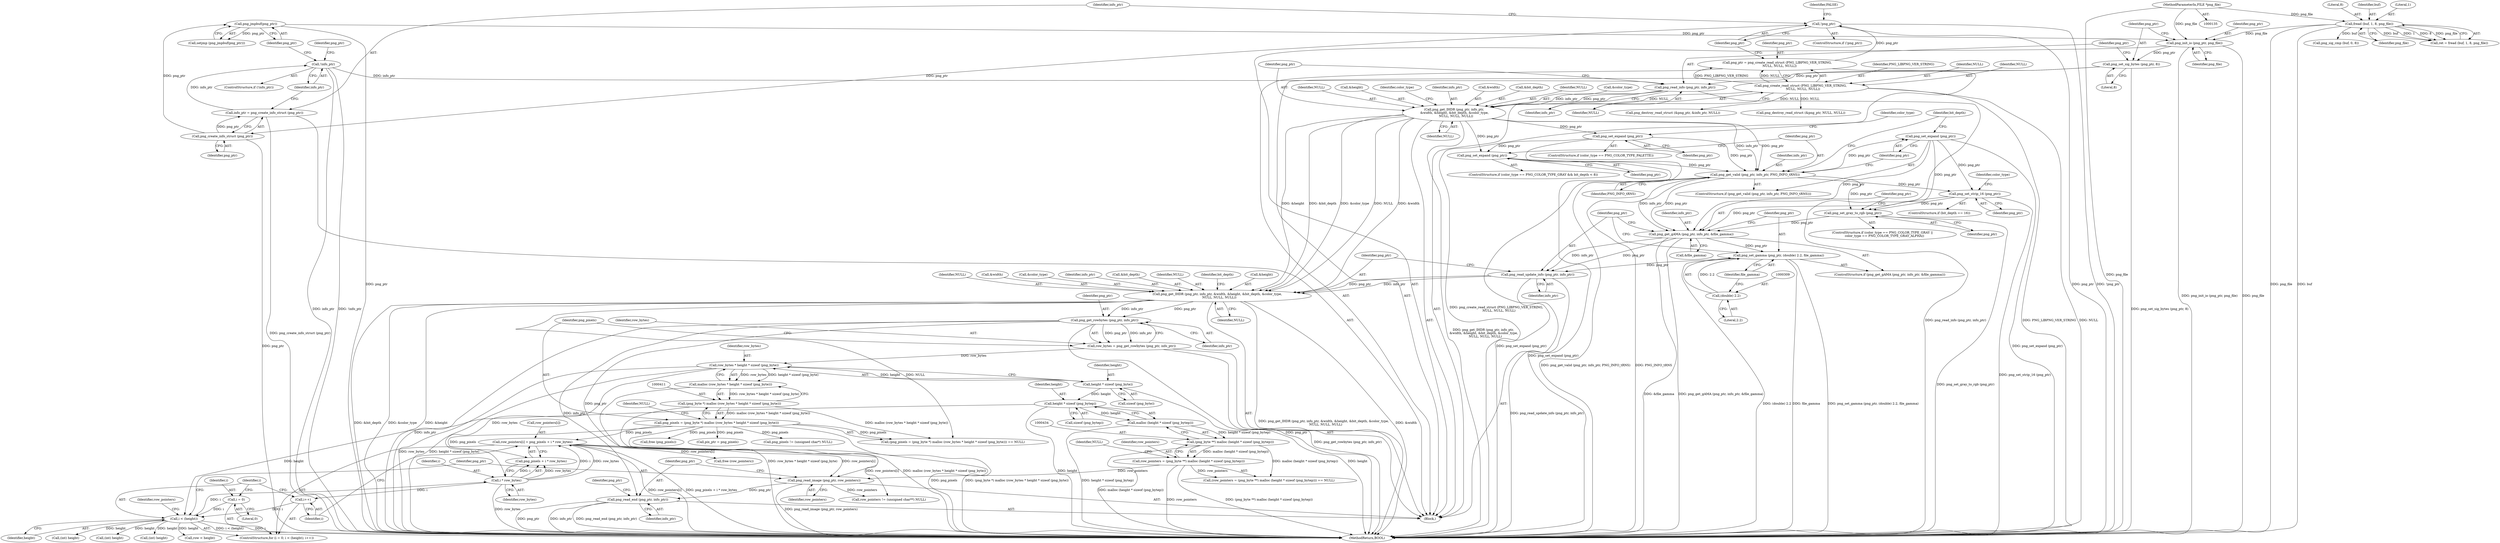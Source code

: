 digraph "1_Android_9d4853418ab2f754c2b63e091c29c5529b8b86ca_157@pointer" {
"1000476" [label="(Call,png_read_end (png_ptr, info_ptr))"];
"1000473" [label="(Call,png_read_image (png_ptr, row_pointers))"];
"1000403" [label="(Call,png_get_rowbytes (png_ptr, info_ptr))"];
"1000315" [label="(Call,png_get_IHDR (png_ptr, info_ptr, &width, &height, &bit_depth, &color_type,\n    NULL, NULL, NULL))"];
"1000312" [label="(Call,png_read_update_info (png_ptr, info_ptr))"];
"1000306" [label="(Call,png_set_gamma (png_ptr, (double) 2.2, file_gamma))"];
"1000301" [label="(Call,png_get_gAMA (png_ptr, info_ptr, &file_gamma))"];
"1000298" [label="(Call,png_set_gray_to_rgb (png_ptr))"];
"1000288" [label="(Call,png_set_strip_16 (png_ptr))"];
"1000282" [label="(Call,png_set_expand (png_ptr))"];
"1000278" [label="(Call,png_get_valid (png_ptr, info_ptr, PNG_INFO_tRNS))"];
"1000247" [label="(Call,png_get_IHDR (png_ptr, info_ptr,\n &width, &height, &bit_depth, &color_type,\n    NULL, NULL, NULL))"];
"1000244" [label="(Call,png_read_info (png_ptr, info_ptr))"];
"1000241" [label="(Call,png_set_sig_bytes (png_ptr, 8))"];
"1000238" [label="(Call,png_init_io (png_ptr, png_file))"];
"1000227" [label="(Call,png_jmpbuf(png_ptr))"];
"1000212" [label="(Call,png_create_info_struct (png_ptr))"];
"1000206" [label="(Call,!png_ptr)"];
"1000198" [label="(Call,png_ptr = png_create_read_struct (PNG_LIBPNG_VER_STRING,\n     NULL, NULL, NULL))"];
"1000200" [label="(Call,png_create_read_struct (PNG_LIBPNG_VER_STRING,\n     NULL, NULL, NULL))"];
"1000177" [label="(Call,fread (buf, 1, 8, png_file))"];
"1000136" [label="(MethodParameterIn,FILE *png_file)"];
"1000215" [label="(Call,!info_ptr)"];
"1000210" [label="(Call,info_ptr = png_create_info_struct (png_ptr))"];
"1000265" [label="(Call,png_set_expand (png_ptr))"];
"1000275" [label="(Call,png_set_expand (png_ptr))"];
"1000308" [label="(Call,(double) 2.2)"];
"1000464" [label="(Call,row_pointers[i] = png_pixels + i * row_bytes)"];
"1000408" [label="(Call,png_pixels = (png_byte *) malloc (row_bytes * height * sizeof (png_byte)))"];
"1000410" [label="(Call,(png_byte *) malloc (row_bytes * height * sizeof (png_byte)))"];
"1000412" [label="(Call,malloc (row_bytes * height * sizeof (png_byte)))"];
"1000413" [label="(Call,row_bytes * height * sizeof (png_byte))"];
"1000401" [label="(Call,row_bytes = png_get_rowbytes (png_ptr, info_ptr))"];
"1000415" [label="(Call,height * sizeof (png_byte))"];
"1000470" [label="(Call,i * row_bytes)"];
"1000459" [label="(Call,i < (height))"];
"1000456" [label="(Call,i = 0)"];
"1000462" [label="(Call,i++)"];
"1000436" [label="(Call,height * sizeof (png_bytep))"];
"1000431" [label="(Call,row_pointers = (png_byte **) malloc (height * sizeof (png_bytep)))"];
"1000433" [label="(Call,(png_byte **) malloc (height * sizeof (png_bytep)))"];
"1000435" [label="(Call,malloc (height * sizeof (png_bytep)))"];
"1000263" [label="(Identifier,color_type)"];
"1000249" [label="(Identifier,info_ptr)"];
"1000461" [label="(Identifier,height)"];
"1000245" [label="(Identifier,png_ptr)"];
"1000478" [label="(Identifier,info_ptr)"];
"1000320" [label="(Call,&height)"];
"1000250" [label="(Call,&width)"];
"1000303" [label="(Identifier,info_ptr)"];
"1000213" [label="(Identifier,png_ptr)"];
"1000280" [label="(Identifier,info_ptr)"];
"1000448" [label="(Call,free (png_pixels))"];
"1000199" [label="(Identifier,png_ptr)"];
"1000266" [label="(Identifier,png_ptr)"];
"1000179" [label="(Literal,1)"];
"1000435" [label="(Call,malloc (height * sizeof (png_bytep)))"];
"1000437" [label="(Identifier,height)"];
"1000473" [label="(Call,png_read_image (png_ptr, row_pointers))"];
"1000275" [label="(Call,png_set_expand (png_ptr))"];
"1000281" [label="(Identifier,PNG_INFO_tRNS)"];
"1000407" [label="(Call,(png_pixels = (png_byte *) malloc (row_bytes * height * sizeof (png_byte))) == NULL)"];
"1000254" [label="(Call,&bit_depth)"];
"1000304" [label="(Call,&file_gamma)"];
"1000471" [label="(Identifier,i)"];
"1000440" [label="(Identifier,NULL)"];
"1000282" [label="(Call,png_set_expand (png_ptr))"];
"1000312" [label="(Call,png_read_update_info (png_ptr, info_ptr))"];
"1000239" [label="(Identifier,png_ptr)"];
"1000230" [label="(Call,png_destroy_read_struct (&png_ptr, &info_ptr, NULL))"];
"1000410" [label="(Call,(png_byte *) malloc (row_bytes * height * sizeof (png_byte)))"];
"1000419" [label="(Identifier,NULL)"];
"1000270" [label="(Identifier,color_type)"];
"1000278" [label="(Call,png_get_valid (png_ptr, info_ptr, PNG_INFO_tRNS))"];
"1000582" [label="(Call,(int) height)"];
"1000327" [label="(Identifier,NULL)"];
"1000463" [label="(Identifier,i)"];
"1000438" [label="(Call,sizeof (png_bytep))"];
"1000212" [label="(Call,png_create_info_struct (png_ptr))"];
"1000436" [label="(Call,height * sizeof (png_bytep))"];
"1000228" [label="(Identifier,png_ptr)"];
"1000306" [label="(Call,png_set_gamma (png_ptr, (double) 2.2, file_gamma))"];
"1000293" [label="(Identifier,color_type)"];
"1000300" [label="(ControlStructure,if (png_get_gAMA (png_ptr, info_ptr, &file_gamma)))"];
"1000595" [label="(Call,pix_ptr = png_pixels)"];
"1000430" [label="(Call,(row_pointers = (png_byte **) malloc (height * sizeof (png_bytep))) == NULL)"];
"1000288" [label="(Call,png_set_strip_16 (png_ptr))"];
"1000261" [label="(ControlStructure,if (color_type == PNG_COLOR_TYPE_PALETTE))"];
"1000243" [label="(Literal,8)"];
"1000475" [label="(Identifier,row_pointers)"];
"1000177" [label="(Call,fread (buf, 1, 8, png_file))"];
"1000328" [label="(Identifier,NULL)"];
"1000277" [label="(ControlStructure,if (png_get_valid (png_ptr, info_ptr, PNG_INFO_tRNS)))"];
"1000286" [label="(Identifier,bit_depth)"];
"1000211" [label="(Identifier,info_ptr)"];
"1000203" [label="(Identifier,NULL)"];
"1000283" [label="(Identifier,png_ptr)"];
"1000456" [label="(Call,i = 0)"];
"1000299" [label="(Identifier,png_ptr)"];
"1000464" [label="(Call,row_pointers[i] = png_pixels + i * row_bytes)"];
"1000290" [label="(ControlStructure,if (color_type == PNG_COLOR_TYPE_GRAY ||\n    color_type == PNG_COLOR_TYPE_GRAY_ALPHA))"];
"1000205" [label="(ControlStructure,if (!png_ptr))"];
"1000468" [label="(Call,png_pixels + i * row_bytes)"];
"1000318" [label="(Call,&width)"];
"1000412" [label="(Call,malloc (row_bytes * height * sizeof (png_byte)))"];
"1000417" [label="(Call,sizeof (png_byte))"];
"1000260" [label="(Identifier,NULL)"];
"1000432" [label="(Identifier,row_pointers)"];
"1000307" [label="(Identifier,png_ptr)"];
"1000190" [label="(Call,png_sig_cmp (buf, 0, 8))"];
"1000141" [label="(Block,)"];
"1000284" [label="(ControlStructure,if (bit_depth == 16))"];
"1000313" [label="(Identifier,png_ptr)"];
"1000259" [label="(Identifier,NULL)"];
"1000244" [label="(Call,png_read_info (png_ptr, info_ptr))"];
"1000207" [label="(Identifier,png_ptr)"];
"1000267" [label="(ControlStructure,if (color_type == PNG_COLOR_TYPE_GRAY && bit_depth < 8))"];
"1000298" [label="(Call,png_set_gray_to_rgb (png_ptr))"];
"1000474" [label="(Identifier,png_ptr)"];
"1000240" [label="(Identifier,png_file)"];
"1000324" [label="(Call,&color_type)"];
"1000403" [label="(Call,png_get_rowbytes (png_ptr, info_ptr))"];
"1000401" [label="(Call,row_bytes = png_get_rowbytes (png_ptr, info_ptr))"];
"1000470" [label="(Call,i * row_bytes)"];
"1000457" [label="(Identifier,i)"];
"1000302" [label="(Identifier,png_ptr)"];
"1000311" [label="(Identifier,file_gamma)"];
"1000215" [label="(Call,!info_ptr)"];
"1000481" [label="(Identifier,png_ptr)"];
"1000201" [label="(Identifier,PNG_LIBPNG_VER_STRING)"];
"1000315" [label="(Call,png_get_IHDR (png_ptr, info_ptr, &width, &height, &bit_depth, &color_type,\n    NULL, NULL, NULL))"];
"1000279" [label="(Identifier,png_ptr)"];
"1000317" [label="(Identifier,info_ptr)"];
"1000413" [label="(Call,row_bytes * height * sizeof (png_byte))"];
"1000247" [label="(Call,png_get_IHDR (png_ptr, info_ptr,\n &width, &height, &bit_depth, &color_type,\n    NULL, NULL, NULL))"];
"1000256" [label="(Call,&color_type)"];
"1000136" [label="(MethodParameterIn,FILE *png_file)"];
"1000209" [label="(Identifier,FALSE)"];
"1000458" [label="(Literal,0)"];
"1000200" [label="(Call,png_create_read_struct (PNG_LIBPNG_VER_STRING,\n     NULL, NULL, NULL))"];
"1000314" [label="(Identifier,info_ptr)"];
"1000181" [label="(Identifier,png_file)"];
"1000545" [label="(Call,(int) height)"];
"1000472" [label="(Identifier,row_bytes)"];
"1000322" [label="(Call,&bit_depth)"];
"1000206" [label="(Call,!png_ptr)"];
"1000310" [label="(Literal,2.2)"];
"1000477" [label="(Identifier,png_ptr)"];
"1000466" [label="(Identifier,row_pointers)"];
"1000775" [label="(MethodReturn,BOOL)"];
"1000220" [label="(Identifier,png_ptr)"];
"1000218" [label="(Call,png_destroy_read_struct (&png_ptr, NULL, NULL))"];
"1000758" [label="(Call,row_pointers != (unsigned char**) NULL)"];
"1000180" [label="(Literal,8)"];
"1000431" [label="(Call,row_pointers = (png_byte **) malloc (height * sizeof (png_bytep)))"];
"1000409" [label="(Identifier,png_pixels)"];
"1000509" [label="(Call,(int) height)"];
"1000460" [label="(Identifier,i)"];
"1000476" [label="(Call,png_read_end (png_ptr, info_ptr))"];
"1000202" [label="(Identifier,NULL)"];
"1000248" [label="(Identifier,png_ptr)"];
"1000766" [label="(Call,png_pixels != (unsigned char*) NULL)"];
"1000246" [label="(Identifier,info_ptr)"];
"1000198" [label="(Call,png_ptr = png_create_read_struct (PNG_LIBPNG_VER_STRING,\n     NULL, NULL, NULL))"];
"1000459" [label="(Call,i < (height))"];
"1000326" [label="(Identifier,NULL)"];
"1000331" [label="(Identifier,bit_depth)"];
"1000265" [label="(Call,png_set_expand (png_ptr))"];
"1000175" [label="(Call,ret = fread (buf, 1, 8, png_file))"];
"1000433" [label="(Call,(png_byte **) malloc (height * sizeof (png_bytep)))"];
"1000415" [label="(Call,height * sizeof (png_byte))"];
"1000416" [label="(Identifier,height)"];
"1000465" [label="(Call,row_pointers[i])"];
"1000204" [label="(Identifier,NULL)"];
"1000214" [label="(ControlStructure,if (!info_ptr))"];
"1000216" [label="(Identifier,info_ptr)"];
"1000402" [label="(Identifier,row_bytes)"];
"1000242" [label="(Identifier,png_ptr)"];
"1000602" [label="(Call,row < height)"];
"1000210" [label="(Call,info_ptr = png_create_info_struct (png_ptr))"];
"1000763" [label="(Call,free (row_pointers))"];
"1000258" [label="(Identifier,NULL)"];
"1000289" [label="(Identifier,png_ptr)"];
"1000404" [label="(Identifier,png_ptr)"];
"1000178" [label="(Identifier,buf)"];
"1000462" [label="(Call,i++)"];
"1000301" [label="(Call,png_get_gAMA (png_ptr, info_ptr, &file_gamma))"];
"1000241" [label="(Call,png_set_sig_bytes (png_ptr, 8))"];
"1000238" [label="(Call,png_init_io (png_ptr, png_file))"];
"1000308" [label="(Call,(double) 2.2)"];
"1000227" [label="(Call,png_jmpbuf(png_ptr))"];
"1000408" [label="(Call,png_pixels = (png_byte *) malloc (row_bytes * height * sizeof (png_byte)))"];
"1000316" [label="(Identifier,png_ptr)"];
"1000414" [label="(Identifier,row_bytes)"];
"1000252" [label="(Call,&height)"];
"1000276" [label="(Identifier,png_ptr)"];
"1000226" [label="(Call,setjmp (png_jmpbuf(png_ptr)))"];
"1000455" [label="(ControlStructure,for (i = 0; i < (height); i++))"];
"1000405" [label="(Identifier,info_ptr)"];
"1000476" -> "1000141"  [label="AST: "];
"1000476" -> "1000478"  [label="CFG: "];
"1000477" -> "1000476"  [label="AST: "];
"1000478" -> "1000476"  [label="AST: "];
"1000481" -> "1000476"  [label="CFG: "];
"1000476" -> "1000775"  [label="DDG: png_read_end (png_ptr, info_ptr)"];
"1000476" -> "1000775"  [label="DDG: png_ptr"];
"1000476" -> "1000775"  [label="DDG: info_ptr"];
"1000473" -> "1000476"  [label="DDG: png_ptr"];
"1000403" -> "1000476"  [label="DDG: info_ptr"];
"1000473" -> "1000141"  [label="AST: "];
"1000473" -> "1000475"  [label="CFG: "];
"1000474" -> "1000473"  [label="AST: "];
"1000475" -> "1000473"  [label="AST: "];
"1000477" -> "1000473"  [label="CFG: "];
"1000473" -> "1000775"  [label="DDG: png_read_image (png_ptr, row_pointers)"];
"1000403" -> "1000473"  [label="DDG: png_ptr"];
"1000464" -> "1000473"  [label="DDG: row_pointers[i]"];
"1000431" -> "1000473"  [label="DDG: row_pointers"];
"1000473" -> "1000758"  [label="DDG: row_pointers"];
"1000403" -> "1000401"  [label="AST: "];
"1000403" -> "1000405"  [label="CFG: "];
"1000404" -> "1000403"  [label="AST: "];
"1000405" -> "1000403"  [label="AST: "];
"1000401" -> "1000403"  [label="CFG: "];
"1000403" -> "1000775"  [label="DDG: info_ptr"];
"1000403" -> "1000775"  [label="DDG: png_ptr"];
"1000403" -> "1000401"  [label="DDG: png_ptr"];
"1000403" -> "1000401"  [label="DDG: info_ptr"];
"1000315" -> "1000403"  [label="DDG: png_ptr"];
"1000315" -> "1000403"  [label="DDG: info_ptr"];
"1000315" -> "1000141"  [label="AST: "];
"1000315" -> "1000328"  [label="CFG: "];
"1000316" -> "1000315"  [label="AST: "];
"1000317" -> "1000315"  [label="AST: "];
"1000318" -> "1000315"  [label="AST: "];
"1000320" -> "1000315"  [label="AST: "];
"1000322" -> "1000315"  [label="AST: "];
"1000324" -> "1000315"  [label="AST: "];
"1000326" -> "1000315"  [label="AST: "];
"1000327" -> "1000315"  [label="AST: "];
"1000328" -> "1000315"  [label="AST: "];
"1000331" -> "1000315"  [label="CFG: "];
"1000315" -> "1000775"  [label="DDG: png_get_IHDR (png_ptr, info_ptr, &width, &height, &bit_depth, &color_type,\n    NULL, NULL, NULL)"];
"1000315" -> "1000775"  [label="DDG: &width"];
"1000315" -> "1000775"  [label="DDG: &color_type"];
"1000315" -> "1000775"  [label="DDG: &bit_depth"];
"1000315" -> "1000775"  [label="DDG: &height"];
"1000312" -> "1000315"  [label="DDG: png_ptr"];
"1000312" -> "1000315"  [label="DDG: info_ptr"];
"1000247" -> "1000315"  [label="DDG: &width"];
"1000247" -> "1000315"  [label="DDG: &height"];
"1000247" -> "1000315"  [label="DDG: &bit_depth"];
"1000247" -> "1000315"  [label="DDG: &color_type"];
"1000247" -> "1000315"  [label="DDG: NULL"];
"1000315" -> "1000407"  [label="DDG: NULL"];
"1000312" -> "1000141"  [label="AST: "];
"1000312" -> "1000314"  [label="CFG: "];
"1000313" -> "1000312"  [label="AST: "];
"1000314" -> "1000312"  [label="AST: "];
"1000316" -> "1000312"  [label="CFG: "];
"1000312" -> "1000775"  [label="DDG: png_read_update_info (png_ptr, info_ptr)"];
"1000306" -> "1000312"  [label="DDG: png_ptr"];
"1000301" -> "1000312"  [label="DDG: png_ptr"];
"1000301" -> "1000312"  [label="DDG: info_ptr"];
"1000306" -> "1000300"  [label="AST: "];
"1000306" -> "1000311"  [label="CFG: "];
"1000307" -> "1000306"  [label="AST: "];
"1000308" -> "1000306"  [label="AST: "];
"1000311" -> "1000306"  [label="AST: "];
"1000313" -> "1000306"  [label="CFG: "];
"1000306" -> "1000775"  [label="DDG: file_gamma"];
"1000306" -> "1000775"  [label="DDG: png_set_gamma (png_ptr, (double) 2.2, file_gamma)"];
"1000306" -> "1000775"  [label="DDG: (double) 2.2"];
"1000301" -> "1000306"  [label="DDG: png_ptr"];
"1000308" -> "1000306"  [label="DDG: 2.2"];
"1000301" -> "1000300"  [label="AST: "];
"1000301" -> "1000304"  [label="CFG: "];
"1000302" -> "1000301"  [label="AST: "];
"1000303" -> "1000301"  [label="AST: "];
"1000304" -> "1000301"  [label="AST: "];
"1000307" -> "1000301"  [label="CFG: "];
"1000313" -> "1000301"  [label="CFG: "];
"1000301" -> "1000775"  [label="DDG: &file_gamma"];
"1000301" -> "1000775"  [label="DDG: png_get_gAMA (png_ptr, info_ptr, &file_gamma)"];
"1000298" -> "1000301"  [label="DDG: png_ptr"];
"1000288" -> "1000301"  [label="DDG: png_ptr"];
"1000282" -> "1000301"  [label="DDG: png_ptr"];
"1000278" -> "1000301"  [label="DDG: png_ptr"];
"1000278" -> "1000301"  [label="DDG: info_ptr"];
"1000298" -> "1000290"  [label="AST: "];
"1000298" -> "1000299"  [label="CFG: "];
"1000299" -> "1000298"  [label="AST: "];
"1000302" -> "1000298"  [label="CFG: "];
"1000298" -> "1000775"  [label="DDG: png_set_gray_to_rgb (png_ptr)"];
"1000288" -> "1000298"  [label="DDG: png_ptr"];
"1000282" -> "1000298"  [label="DDG: png_ptr"];
"1000278" -> "1000298"  [label="DDG: png_ptr"];
"1000288" -> "1000284"  [label="AST: "];
"1000288" -> "1000289"  [label="CFG: "];
"1000289" -> "1000288"  [label="AST: "];
"1000293" -> "1000288"  [label="CFG: "];
"1000288" -> "1000775"  [label="DDG: png_set_strip_16 (png_ptr)"];
"1000282" -> "1000288"  [label="DDG: png_ptr"];
"1000278" -> "1000288"  [label="DDG: png_ptr"];
"1000282" -> "1000277"  [label="AST: "];
"1000282" -> "1000283"  [label="CFG: "];
"1000283" -> "1000282"  [label="AST: "];
"1000286" -> "1000282"  [label="CFG: "];
"1000282" -> "1000775"  [label="DDG: png_set_expand (png_ptr)"];
"1000278" -> "1000282"  [label="DDG: png_ptr"];
"1000278" -> "1000277"  [label="AST: "];
"1000278" -> "1000281"  [label="CFG: "];
"1000279" -> "1000278"  [label="AST: "];
"1000280" -> "1000278"  [label="AST: "];
"1000281" -> "1000278"  [label="AST: "];
"1000283" -> "1000278"  [label="CFG: "];
"1000286" -> "1000278"  [label="CFG: "];
"1000278" -> "1000775"  [label="DDG: png_get_valid (png_ptr, info_ptr, PNG_INFO_tRNS)"];
"1000278" -> "1000775"  [label="DDG: PNG_INFO_tRNS"];
"1000247" -> "1000278"  [label="DDG: png_ptr"];
"1000247" -> "1000278"  [label="DDG: info_ptr"];
"1000265" -> "1000278"  [label="DDG: png_ptr"];
"1000275" -> "1000278"  [label="DDG: png_ptr"];
"1000247" -> "1000141"  [label="AST: "];
"1000247" -> "1000260"  [label="CFG: "];
"1000248" -> "1000247"  [label="AST: "];
"1000249" -> "1000247"  [label="AST: "];
"1000250" -> "1000247"  [label="AST: "];
"1000252" -> "1000247"  [label="AST: "];
"1000254" -> "1000247"  [label="AST: "];
"1000256" -> "1000247"  [label="AST: "];
"1000258" -> "1000247"  [label="AST: "];
"1000259" -> "1000247"  [label="AST: "];
"1000260" -> "1000247"  [label="AST: "];
"1000263" -> "1000247"  [label="CFG: "];
"1000247" -> "1000775"  [label="DDG: png_get_IHDR (png_ptr, info_ptr,\n &width, &height, &bit_depth, &color_type,\n    NULL, NULL, NULL)"];
"1000244" -> "1000247"  [label="DDG: png_ptr"];
"1000244" -> "1000247"  [label="DDG: info_ptr"];
"1000200" -> "1000247"  [label="DDG: NULL"];
"1000247" -> "1000265"  [label="DDG: png_ptr"];
"1000247" -> "1000275"  [label="DDG: png_ptr"];
"1000244" -> "1000141"  [label="AST: "];
"1000244" -> "1000246"  [label="CFG: "];
"1000245" -> "1000244"  [label="AST: "];
"1000246" -> "1000244"  [label="AST: "];
"1000248" -> "1000244"  [label="CFG: "];
"1000244" -> "1000775"  [label="DDG: png_read_info (png_ptr, info_ptr)"];
"1000241" -> "1000244"  [label="DDG: png_ptr"];
"1000215" -> "1000244"  [label="DDG: info_ptr"];
"1000241" -> "1000141"  [label="AST: "];
"1000241" -> "1000243"  [label="CFG: "];
"1000242" -> "1000241"  [label="AST: "];
"1000243" -> "1000241"  [label="AST: "];
"1000245" -> "1000241"  [label="CFG: "];
"1000241" -> "1000775"  [label="DDG: png_set_sig_bytes (png_ptr, 8)"];
"1000238" -> "1000241"  [label="DDG: png_ptr"];
"1000238" -> "1000141"  [label="AST: "];
"1000238" -> "1000240"  [label="CFG: "];
"1000239" -> "1000238"  [label="AST: "];
"1000240" -> "1000238"  [label="AST: "];
"1000242" -> "1000238"  [label="CFG: "];
"1000238" -> "1000775"  [label="DDG: png_file"];
"1000238" -> "1000775"  [label="DDG: png_init_io (png_ptr, png_file)"];
"1000227" -> "1000238"  [label="DDG: png_ptr"];
"1000177" -> "1000238"  [label="DDG: png_file"];
"1000136" -> "1000238"  [label="DDG: png_file"];
"1000227" -> "1000226"  [label="AST: "];
"1000227" -> "1000228"  [label="CFG: "];
"1000228" -> "1000227"  [label="AST: "];
"1000226" -> "1000227"  [label="CFG: "];
"1000227" -> "1000775"  [label="DDG: png_ptr"];
"1000227" -> "1000226"  [label="DDG: png_ptr"];
"1000212" -> "1000227"  [label="DDG: png_ptr"];
"1000212" -> "1000210"  [label="AST: "];
"1000212" -> "1000213"  [label="CFG: "];
"1000213" -> "1000212"  [label="AST: "];
"1000210" -> "1000212"  [label="CFG: "];
"1000212" -> "1000775"  [label="DDG: png_ptr"];
"1000212" -> "1000210"  [label="DDG: png_ptr"];
"1000206" -> "1000212"  [label="DDG: png_ptr"];
"1000206" -> "1000205"  [label="AST: "];
"1000206" -> "1000207"  [label="CFG: "];
"1000207" -> "1000206"  [label="AST: "];
"1000209" -> "1000206"  [label="CFG: "];
"1000211" -> "1000206"  [label="CFG: "];
"1000206" -> "1000775"  [label="DDG: !png_ptr"];
"1000206" -> "1000775"  [label="DDG: png_ptr"];
"1000198" -> "1000206"  [label="DDG: png_ptr"];
"1000198" -> "1000141"  [label="AST: "];
"1000198" -> "1000200"  [label="CFG: "];
"1000199" -> "1000198"  [label="AST: "];
"1000200" -> "1000198"  [label="AST: "];
"1000207" -> "1000198"  [label="CFG: "];
"1000198" -> "1000775"  [label="DDG: png_create_read_struct (PNG_LIBPNG_VER_STRING,\n     NULL, NULL, NULL)"];
"1000200" -> "1000198"  [label="DDG: PNG_LIBPNG_VER_STRING"];
"1000200" -> "1000198"  [label="DDG: NULL"];
"1000200" -> "1000204"  [label="CFG: "];
"1000201" -> "1000200"  [label="AST: "];
"1000202" -> "1000200"  [label="AST: "];
"1000203" -> "1000200"  [label="AST: "];
"1000204" -> "1000200"  [label="AST: "];
"1000200" -> "1000775"  [label="DDG: PNG_LIBPNG_VER_STRING"];
"1000200" -> "1000775"  [label="DDG: NULL"];
"1000200" -> "1000218"  [label="DDG: NULL"];
"1000200" -> "1000230"  [label="DDG: NULL"];
"1000177" -> "1000175"  [label="AST: "];
"1000177" -> "1000181"  [label="CFG: "];
"1000178" -> "1000177"  [label="AST: "];
"1000179" -> "1000177"  [label="AST: "];
"1000180" -> "1000177"  [label="AST: "];
"1000181" -> "1000177"  [label="AST: "];
"1000175" -> "1000177"  [label="CFG: "];
"1000177" -> "1000775"  [label="DDG: buf"];
"1000177" -> "1000775"  [label="DDG: png_file"];
"1000177" -> "1000175"  [label="DDG: buf"];
"1000177" -> "1000175"  [label="DDG: 1"];
"1000177" -> "1000175"  [label="DDG: 8"];
"1000177" -> "1000175"  [label="DDG: png_file"];
"1000136" -> "1000177"  [label="DDG: png_file"];
"1000177" -> "1000190"  [label="DDG: buf"];
"1000136" -> "1000135"  [label="AST: "];
"1000136" -> "1000775"  [label="DDG: png_file"];
"1000215" -> "1000214"  [label="AST: "];
"1000215" -> "1000216"  [label="CFG: "];
"1000216" -> "1000215"  [label="AST: "];
"1000220" -> "1000215"  [label="CFG: "];
"1000228" -> "1000215"  [label="CFG: "];
"1000215" -> "1000775"  [label="DDG: info_ptr"];
"1000215" -> "1000775"  [label="DDG: !info_ptr"];
"1000210" -> "1000215"  [label="DDG: info_ptr"];
"1000210" -> "1000141"  [label="AST: "];
"1000211" -> "1000210"  [label="AST: "];
"1000216" -> "1000210"  [label="CFG: "];
"1000210" -> "1000775"  [label="DDG: png_create_info_struct (png_ptr)"];
"1000265" -> "1000261"  [label="AST: "];
"1000265" -> "1000266"  [label="CFG: "];
"1000266" -> "1000265"  [label="AST: "];
"1000270" -> "1000265"  [label="CFG: "];
"1000265" -> "1000775"  [label="DDG: png_set_expand (png_ptr)"];
"1000265" -> "1000275"  [label="DDG: png_ptr"];
"1000275" -> "1000267"  [label="AST: "];
"1000275" -> "1000276"  [label="CFG: "];
"1000276" -> "1000275"  [label="AST: "];
"1000279" -> "1000275"  [label="CFG: "];
"1000275" -> "1000775"  [label="DDG: png_set_expand (png_ptr)"];
"1000308" -> "1000310"  [label="CFG: "];
"1000309" -> "1000308"  [label="AST: "];
"1000310" -> "1000308"  [label="AST: "];
"1000311" -> "1000308"  [label="CFG: "];
"1000464" -> "1000455"  [label="AST: "];
"1000464" -> "1000468"  [label="CFG: "];
"1000465" -> "1000464"  [label="AST: "];
"1000468" -> "1000464"  [label="AST: "];
"1000463" -> "1000464"  [label="CFG: "];
"1000464" -> "1000775"  [label="DDG: row_pointers[i]"];
"1000464" -> "1000775"  [label="DDG: png_pixels + i * row_bytes"];
"1000408" -> "1000464"  [label="DDG: png_pixels"];
"1000470" -> "1000464"  [label="DDG: i"];
"1000470" -> "1000464"  [label="DDG: row_bytes"];
"1000464" -> "1000758"  [label="DDG: row_pointers[i]"];
"1000464" -> "1000763"  [label="DDG: row_pointers[i]"];
"1000408" -> "1000407"  [label="AST: "];
"1000408" -> "1000410"  [label="CFG: "];
"1000409" -> "1000408"  [label="AST: "];
"1000410" -> "1000408"  [label="AST: "];
"1000419" -> "1000408"  [label="CFG: "];
"1000408" -> "1000775"  [label="DDG: png_pixels"];
"1000408" -> "1000775"  [label="DDG: (png_byte *) malloc (row_bytes * height * sizeof (png_byte))"];
"1000408" -> "1000407"  [label="DDG: png_pixels"];
"1000410" -> "1000408"  [label="DDG: malloc (row_bytes * height * sizeof (png_byte))"];
"1000408" -> "1000448"  [label="DDG: png_pixels"];
"1000408" -> "1000468"  [label="DDG: png_pixels"];
"1000408" -> "1000595"  [label="DDG: png_pixels"];
"1000408" -> "1000766"  [label="DDG: png_pixels"];
"1000410" -> "1000412"  [label="CFG: "];
"1000411" -> "1000410"  [label="AST: "];
"1000412" -> "1000410"  [label="AST: "];
"1000410" -> "1000775"  [label="DDG: malloc (row_bytes * height * sizeof (png_byte))"];
"1000410" -> "1000407"  [label="DDG: malloc (row_bytes * height * sizeof (png_byte))"];
"1000412" -> "1000410"  [label="DDG: row_bytes * height * sizeof (png_byte)"];
"1000412" -> "1000413"  [label="CFG: "];
"1000413" -> "1000412"  [label="AST: "];
"1000412" -> "1000775"  [label="DDG: row_bytes * height * sizeof (png_byte)"];
"1000413" -> "1000412"  [label="DDG: row_bytes"];
"1000413" -> "1000412"  [label="DDG: height * sizeof (png_byte)"];
"1000413" -> "1000415"  [label="CFG: "];
"1000414" -> "1000413"  [label="AST: "];
"1000415" -> "1000413"  [label="AST: "];
"1000413" -> "1000775"  [label="DDG: row_bytes"];
"1000413" -> "1000775"  [label="DDG: height * sizeof (png_byte)"];
"1000401" -> "1000413"  [label="DDG: row_bytes"];
"1000415" -> "1000413"  [label="DDG: height"];
"1000413" -> "1000470"  [label="DDG: row_bytes"];
"1000401" -> "1000141"  [label="AST: "];
"1000402" -> "1000401"  [label="AST: "];
"1000409" -> "1000401"  [label="CFG: "];
"1000401" -> "1000775"  [label="DDG: png_get_rowbytes (png_ptr, info_ptr)"];
"1000415" -> "1000417"  [label="CFG: "];
"1000416" -> "1000415"  [label="AST: "];
"1000417" -> "1000415"  [label="AST: "];
"1000415" -> "1000775"  [label="DDG: height"];
"1000415" -> "1000436"  [label="DDG: height"];
"1000470" -> "1000468"  [label="AST: "];
"1000470" -> "1000472"  [label="CFG: "];
"1000471" -> "1000470"  [label="AST: "];
"1000472" -> "1000470"  [label="AST: "];
"1000468" -> "1000470"  [label="CFG: "];
"1000470" -> "1000775"  [label="DDG: row_bytes"];
"1000470" -> "1000462"  [label="DDG: i"];
"1000470" -> "1000468"  [label="DDG: i"];
"1000470" -> "1000468"  [label="DDG: row_bytes"];
"1000459" -> "1000470"  [label="DDG: i"];
"1000459" -> "1000455"  [label="AST: "];
"1000459" -> "1000461"  [label="CFG: "];
"1000460" -> "1000459"  [label="AST: "];
"1000461" -> "1000459"  [label="AST: "];
"1000466" -> "1000459"  [label="CFG: "];
"1000474" -> "1000459"  [label="CFG: "];
"1000459" -> "1000775"  [label="DDG: i"];
"1000459" -> "1000775"  [label="DDG: i < (height)"];
"1000456" -> "1000459"  [label="DDG: i"];
"1000462" -> "1000459"  [label="DDG: i"];
"1000436" -> "1000459"  [label="DDG: height"];
"1000459" -> "1000509"  [label="DDG: height"];
"1000459" -> "1000545"  [label="DDG: height"];
"1000459" -> "1000582"  [label="DDG: height"];
"1000459" -> "1000602"  [label="DDG: height"];
"1000456" -> "1000455"  [label="AST: "];
"1000456" -> "1000458"  [label="CFG: "];
"1000457" -> "1000456"  [label="AST: "];
"1000458" -> "1000456"  [label="AST: "];
"1000460" -> "1000456"  [label="CFG: "];
"1000462" -> "1000455"  [label="AST: "];
"1000462" -> "1000463"  [label="CFG: "];
"1000463" -> "1000462"  [label="AST: "];
"1000460" -> "1000462"  [label="CFG: "];
"1000436" -> "1000435"  [label="AST: "];
"1000436" -> "1000438"  [label="CFG: "];
"1000437" -> "1000436"  [label="AST: "];
"1000438" -> "1000436"  [label="AST: "];
"1000435" -> "1000436"  [label="CFG: "];
"1000436" -> "1000775"  [label="DDG: height"];
"1000436" -> "1000435"  [label="DDG: height"];
"1000431" -> "1000430"  [label="AST: "];
"1000431" -> "1000433"  [label="CFG: "];
"1000432" -> "1000431"  [label="AST: "];
"1000433" -> "1000431"  [label="AST: "];
"1000440" -> "1000431"  [label="CFG: "];
"1000431" -> "1000775"  [label="DDG: row_pointers"];
"1000431" -> "1000775"  [label="DDG: (png_byte **) malloc (height * sizeof (png_bytep))"];
"1000431" -> "1000430"  [label="DDG: row_pointers"];
"1000433" -> "1000431"  [label="DDG: malloc (height * sizeof (png_bytep))"];
"1000433" -> "1000435"  [label="CFG: "];
"1000434" -> "1000433"  [label="AST: "];
"1000435" -> "1000433"  [label="AST: "];
"1000433" -> "1000775"  [label="DDG: malloc (height * sizeof (png_bytep))"];
"1000433" -> "1000430"  [label="DDG: malloc (height * sizeof (png_bytep))"];
"1000435" -> "1000433"  [label="DDG: height * sizeof (png_bytep)"];
"1000435" -> "1000775"  [label="DDG: height * sizeof (png_bytep)"];
}
